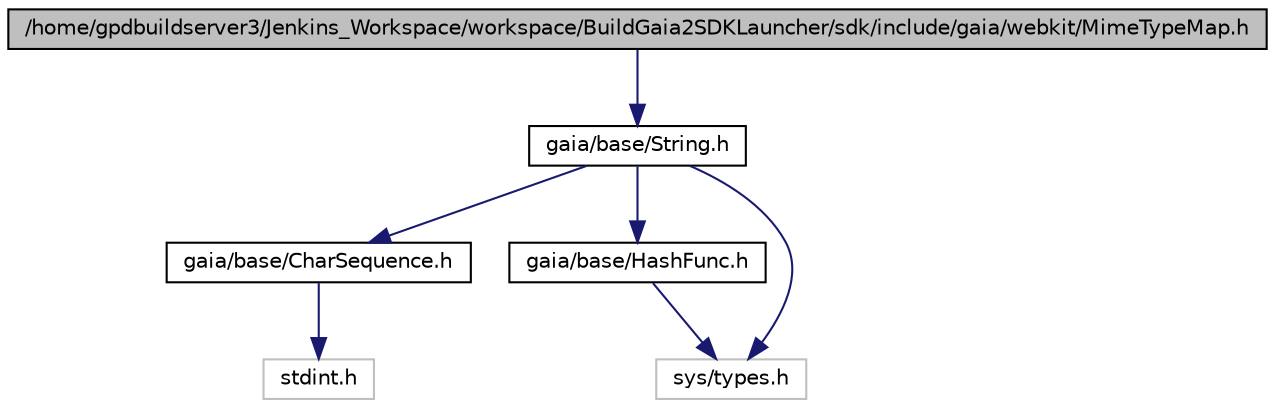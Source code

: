 digraph G
{
  edge [fontname="Helvetica",fontsize="10",labelfontname="Helvetica",labelfontsize="10"];
  node [fontname="Helvetica",fontsize="10",shape=record];
  Node1 [label="/home/gpdbuildserver3/Jenkins_Workspace/workspace/BuildGaia2SDKLauncher/sdk/include/gaia/webkit/MimeTypeMap.h",height=0.2,width=0.4,color="black", fillcolor="grey75", style="filled" fontcolor="black"];
  Node1 -> Node2 [color="midnightblue",fontsize="10",style="solid",fontname="Helvetica"];
  Node2 [label="gaia/base/String.h",height=0.2,width=0.4,color="black", fillcolor="white", style="filled",URL="$db/db5/_string_8h.html"];
  Node2 -> Node3 [color="midnightblue",fontsize="10",style="solid",fontname="Helvetica"];
  Node3 [label="gaia/base/CharSequence.h",height=0.2,width=0.4,color="black", fillcolor="white", style="filled",URL="$d7/d97/_char_sequence_8h.html"];
  Node3 -> Node4 [color="midnightblue",fontsize="10",style="solid",fontname="Helvetica"];
  Node4 [label="stdint.h",height=0.2,width=0.4,color="grey75", fillcolor="white", style="filled"];
  Node2 -> Node5 [color="midnightblue",fontsize="10",style="solid",fontname="Helvetica"];
  Node5 [label="gaia/base/HashFunc.h",height=0.2,width=0.4,color="black", fillcolor="white", style="filled",URL="$d6/d83/_hash_func_8h.html"];
  Node5 -> Node6 [color="midnightblue",fontsize="10",style="solid",fontname="Helvetica"];
  Node6 [label="sys/types.h",height=0.2,width=0.4,color="grey75", fillcolor="white", style="filled"];
  Node2 -> Node6 [color="midnightblue",fontsize="10",style="solid",fontname="Helvetica"];
}
